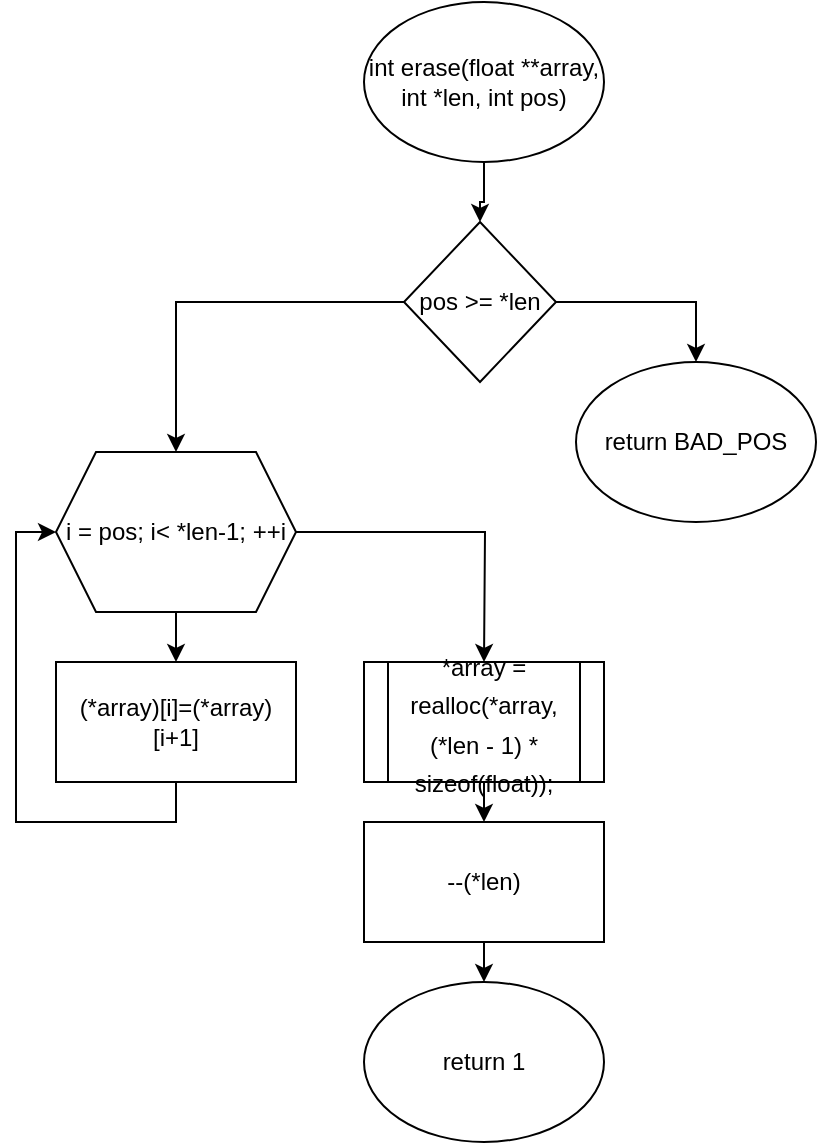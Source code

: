 <mxfile version="22.1.0" type="github" pages="8">
  <diagram id="C5RBs43oDa-KdzZeNtuy" name="erase">
    <mxGraphModel dx="415" dy="536" grid="1" gridSize="10" guides="1" tooltips="1" connect="1" arrows="1" fold="1" page="1" pageScale="1" pageWidth="827" pageHeight="1169" math="0" shadow="0">
      <root>
        <mxCell id="WIyWlLk6GJQsqaUBKTNV-0" />
        <mxCell id="WIyWlLk6GJQsqaUBKTNV-1" parent="WIyWlLk6GJQsqaUBKTNV-0" />
        <mxCell id="sM0wQi_IrtM0gP7HsVci-3" value="" style="edgeStyle=orthogonalEdgeStyle;rounded=0;orthogonalLoop=1;jettySize=auto;html=1;" parent="WIyWlLk6GJQsqaUBKTNV-1" source="sM0wQi_IrtM0gP7HsVci-1" target="sM0wQi_IrtM0gP7HsVci-2" edge="1">
          <mxGeometry relative="1" as="geometry" />
        </mxCell>
        <mxCell id="sM0wQi_IrtM0gP7HsVci-1" value="int erase(float **array, int *len, int pos)" style="ellipse;whiteSpace=wrap;html=1;" parent="WIyWlLk6GJQsqaUBKTNV-1" vertex="1">
          <mxGeometry x="354" y="280" width="120" height="80" as="geometry" />
        </mxCell>
        <mxCell id="sM0wQi_IrtM0gP7HsVci-6" value="" style="edgeStyle=orthogonalEdgeStyle;rounded=0;orthogonalLoop=1;jettySize=auto;html=1;entryX=0.5;entryY=0;entryDx=0;entryDy=0;" parent="WIyWlLk6GJQsqaUBKTNV-1" source="sM0wQi_IrtM0gP7HsVci-2" target="sM0wQi_IrtM0gP7HsVci-4" edge="1">
          <mxGeometry relative="1" as="geometry" />
        </mxCell>
        <mxCell id="sM0wQi_IrtM0gP7HsVci-8" style="edgeStyle=orthogonalEdgeStyle;rounded=0;orthogonalLoop=1;jettySize=auto;html=1;exitX=0;exitY=0.5;exitDx=0;exitDy=0;entryX=0.5;entryY=0;entryDx=0;entryDy=0;" parent="WIyWlLk6GJQsqaUBKTNV-1" source="sM0wQi_IrtM0gP7HsVci-2" target="sM0wQi_IrtM0gP7HsVci-7" edge="1">
          <mxGeometry relative="1" as="geometry">
            <mxPoint x="290" y="500" as="targetPoint" />
          </mxGeometry>
        </mxCell>
        <mxCell id="sM0wQi_IrtM0gP7HsVci-2" value="pos &amp;gt;= *len" style="rhombus;whiteSpace=wrap;html=1;" parent="WIyWlLk6GJQsqaUBKTNV-1" vertex="1">
          <mxGeometry x="374" y="390" width="76" height="80" as="geometry" />
        </mxCell>
        <mxCell id="sM0wQi_IrtM0gP7HsVci-4" value="return BAD_POS" style="ellipse;whiteSpace=wrap;html=1;" parent="WIyWlLk6GJQsqaUBKTNV-1" vertex="1">
          <mxGeometry x="460" y="460" width="120" height="80" as="geometry" />
        </mxCell>
        <mxCell id="sM0wQi_IrtM0gP7HsVci-18" style="edgeStyle=orthogonalEdgeStyle;rounded=0;orthogonalLoop=1;jettySize=auto;html=1;exitX=1;exitY=0.5;exitDx=0;exitDy=0;entryX=0.5;entryY=0;entryDx=0;entryDy=0;" parent="WIyWlLk6GJQsqaUBKTNV-1" source="sM0wQi_IrtM0gP7HsVci-7" edge="1">
          <mxGeometry relative="1" as="geometry">
            <mxPoint x="414" y="610" as="targetPoint" />
          </mxGeometry>
        </mxCell>
        <mxCell id="sM0wQi_IrtM0gP7HsVci-7" value="i = pos; i&amp;lt; *len-1; ++i" style="shape=hexagon;perimeter=hexagonPerimeter2;whiteSpace=wrap;html=1;fixedSize=1;" parent="WIyWlLk6GJQsqaUBKTNV-1" vertex="1">
          <mxGeometry x="200" y="505" width="120" height="80" as="geometry" />
        </mxCell>
        <mxCell id="sM0wQi_IrtM0gP7HsVci-17" style="edgeStyle=orthogonalEdgeStyle;rounded=0;orthogonalLoop=1;jettySize=auto;html=1;exitX=0.5;exitY=1;exitDx=0;exitDy=0;entryX=0;entryY=0.5;entryDx=0;entryDy=0;" parent="WIyWlLk6GJQsqaUBKTNV-1" source="sM0wQi_IrtM0gP7HsVci-9" target="sM0wQi_IrtM0gP7HsVci-7" edge="1">
          <mxGeometry relative="1" as="geometry" />
        </mxCell>
        <mxCell id="sM0wQi_IrtM0gP7HsVci-9" value="(*array)[i]=(*array)[i+1]" style="rounded=0;whiteSpace=wrap;html=1;" parent="WIyWlLk6GJQsqaUBKTNV-1" vertex="1">
          <mxGeometry x="200" y="610" width="120" height="60" as="geometry" />
        </mxCell>
        <mxCell id="sM0wQi_IrtM0gP7HsVci-10" style="edgeStyle=orthogonalEdgeStyle;rounded=0;orthogonalLoop=1;jettySize=auto;html=1;exitX=0.5;exitY=1;exitDx=0;exitDy=0;entryX=0.5;entryY=0;entryDx=0;entryDy=0;" parent="WIyWlLk6GJQsqaUBKTNV-1" source="sM0wQi_IrtM0gP7HsVci-7" edge="1">
          <mxGeometry relative="1" as="geometry">
            <mxPoint x="260" y="610" as="targetPoint" />
          </mxGeometry>
        </mxCell>
        <mxCell id="sM0wQi_IrtM0gP7HsVci-14" style="edgeStyle=orthogonalEdgeStyle;rounded=0;orthogonalLoop=1;jettySize=auto;html=1;exitX=0.5;exitY=1;exitDx=0;exitDy=0;entryX=0.5;entryY=0;entryDx=0;entryDy=0;" parent="WIyWlLk6GJQsqaUBKTNV-1" target="sM0wQi_IrtM0gP7HsVci-13" edge="1">
          <mxGeometry relative="1" as="geometry">
            <mxPoint x="414" y="670" as="sourcePoint" />
          </mxGeometry>
        </mxCell>
        <mxCell id="sM0wQi_IrtM0gP7HsVci-16" style="edgeStyle=orthogonalEdgeStyle;rounded=0;orthogonalLoop=1;jettySize=auto;html=1;exitX=0.5;exitY=1;exitDx=0;exitDy=0;entryX=0.5;entryY=0;entryDx=0;entryDy=0;" parent="WIyWlLk6GJQsqaUBKTNV-1" source="sM0wQi_IrtM0gP7HsVci-13" target="sM0wQi_IrtM0gP7HsVci-15" edge="1">
          <mxGeometry relative="1" as="geometry" />
        </mxCell>
        <mxCell id="sM0wQi_IrtM0gP7HsVci-13" value="--(*len)" style="rounded=0;whiteSpace=wrap;html=1;" parent="WIyWlLk6GJQsqaUBKTNV-1" vertex="1">
          <mxGeometry x="354" y="690" width="120" height="60" as="geometry" />
        </mxCell>
        <mxCell id="sM0wQi_IrtM0gP7HsVci-15" value="return 1" style="ellipse;whiteSpace=wrap;html=1;" parent="WIyWlLk6GJQsqaUBKTNV-1" vertex="1">
          <mxGeometry x="354" y="770" width="120" height="80" as="geometry" />
        </mxCell>
        <mxCell id="g7tMcqFSf0cbPus64_zG-0" value="&lt;font style=&quot;font-size: 12px;&quot;&gt;*array = realloc(*array, (*len - 1) * sizeof(float));&lt;/font&gt;" style="shape=process;whiteSpace=wrap;html=1;backgroundOutline=1;fontSize=16;" vertex="1" parent="WIyWlLk6GJQsqaUBKTNV-1">
          <mxGeometry x="354" y="610" width="120" height="60" as="geometry" />
        </mxCell>
      </root>
    </mxGraphModel>
  </diagram>
  <diagram id="azw_Qv2uRijNaIMGIsH7" name="get_int_part_of_float_after_dot">
    <mxGraphModel dx="498" dy="643" grid="1" gridSize="10" guides="1" tooltips="1" connect="1" arrows="1" fold="1" page="1" pageScale="1" pageWidth="850" pageHeight="1100" math="0" shadow="0">
      <root>
        <mxCell id="0" />
        <mxCell id="1" parent="0" />
        <mxCell id="ThukVESoDSkCc5Y6Qpso-3" style="edgeStyle=orthogonalEdgeStyle;rounded=0;orthogonalLoop=1;jettySize=auto;html=1;exitX=0.5;exitY=1;exitDx=0;exitDy=0;entryX=0.5;entryY=0;entryDx=0;entryDy=0;" parent="1" source="ThukVESoDSkCc5Y6Qpso-1" target="ThukVESoDSkCc5Y6Qpso-2" edge="1">
          <mxGeometry relative="1" as="geometry" />
        </mxCell>
        <mxCell id="ThukVESoDSkCc5Y6Qpso-1" value="int get_int_part_of_float_after_dot(float number)" style="ellipse;whiteSpace=wrap;html=1;" parent="1" vertex="1">
          <mxGeometry x="170" y="100" width="120" height="80" as="geometry" />
        </mxCell>
        <mxCell id="ThukVESoDSkCc5Y6Qpso-5" style="edgeStyle=orthogonalEdgeStyle;rounded=0;orthogonalLoop=1;jettySize=auto;html=1;exitX=0.5;exitY=1;exitDx=0;exitDy=0;entryX=0.5;entryY=0;entryDx=0;entryDy=0;" parent="1" source="ThukVESoDSkCc5Y6Qpso-2" target="ThukVESoDSkCc5Y6Qpso-4" edge="1">
          <mxGeometry relative="1" as="geometry" />
        </mxCell>
        <mxCell id="ThukVESoDSkCc5Y6Qpso-2" value="accuracy=1" style="rounded=0;whiteSpace=wrap;html=1;" parent="1" vertex="1">
          <mxGeometry x="170" y="200" width="120" height="60" as="geometry" />
        </mxCell>
        <mxCell id="ThukVESoDSkCc5Y6Qpso-7" style="edgeStyle=orthogonalEdgeStyle;rounded=0;orthogonalLoop=1;jettySize=auto;html=1;exitX=0.5;exitY=1;exitDx=0;exitDy=0;entryX=0.5;entryY=0;entryDx=0;entryDy=0;" parent="1" source="ThukVESoDSkCc5Y6Qpso-4" target="ThukVESoDSkCc5Y6Qpso-6" edge="1">
          <mxGeometry relative="1" as="geometry" />
        </mxCell>
        <mxCell id="ThukVESoDSkCc5Y6Qpso-10" style="edgeStyle=orthogonalEdgeStyle;rounded=0;orthogonalLoop=1;jettySize=auto;html=1;exitX=1;exitY=0.5;exitDx=0;exitDy=0;entryX=0.5;entryY=0;entryDx=0;entryDy=0;" parent="1" source="ThukVESoDSkCc5Y6Qpso-4" target="ThukVESoDSkCc5Y6Qpso-9" edge="1">
          <mxGeometry relative="1" as="geometry">
            <Array as="points">
              <mxPoint x="310" y="320" />
              <mxPoint x="310" y="470" />
              <mxPoint x="230" y="470" />
            </Array>
          </mxGeometry>
        </mxCell>
        <mxCell id="ThukVESoDSkCc5Y6Qpso-4" value="i=0; i&amp;lt;ACCURACY; ++i" style="shape=hexagon;perimeter=hexagonPerimeter2;whiteSpace=wrap;html=1;fixedSize=1;" parent="1" vertex="1">
          <mxGeometry x="170" y="280" width="120" height="80" as="geometry" />
        </mxCell>
        <mxCell id="ThukVESoDSkCc5Y6Qpso-8" style="edgeStyle=orthogonalEdgeStyle;rounded=0;orthogonalLoop=1;jettySize=auto;html=1;exitX=0.5;exitY=1;exitDx=0;exitDy=0;entryX=0;entryY=0.5;entryDx=0;entryDy=0;" parent="1" source="ThukVESoDSkCc5Y6Qpso-6" target="ThukVESoDSkCc5Y6Qpso-4" edge="1">
          <mxGeometry relative="1" as="geometry" />
        </mxCell>
        <mxCell id="ThukVESoDSkCc5Y6Qpso-6" value="accuracu *= 10" style="rounded=0;whiteSpace=wrap;html=1;" parent="1" vertex="1">
          <mxGeometry x="170" y="380" width="120" height="60" as="geometry" />
        </mxCell>
        <mxCell id="ThukVESoDSkCc5Y6Qpso-9" value="return (number - (int)number)*accuracy" style="ellipse;whiteSpace=wrap;html=1;" parent="1" vertex="1">
          <mxGeometry x="170" y="490" width="120" height="80" as="geometry" />
        </mxCell>
      </root>
    </mxGraphModel>
  </diagram>
  <diagram id="xgvF-o_NNytcLlJQPF5O" name="insert">
    <mxGraphModel dx="960" dy="623" grid="1" gridSize="10" guides="1" tooltips="1" connect="1" arrows="1" fold="1" page="1" pageScale="1" pageWidth="850" pageHeight="1100" math="0" shadow="0">
      <root>
        <mxCell id="0" />
        <mxCell id="1" parent="0" />
        <mxCell id="tJFqTP55KBjSap0ZsneA-22" style="edgeStyle=none;curved=1;rounded=0;orthogonalLoop=1;jettySize=auto;html=1;exitX=0.5;exitY=1;exitDx=0;exitDy=0;entryX=0.5;entryY=0;entryDx=0;entryDy=0;fontSize=12;startSize=8;endSize=8;strokeColor=none;" edge="1" parent="1" source="tJFqTP55KBjSap0ZsneA-20" target="tJFqTP55KBjSap0ZsneA-21">
          <mxGeometry relative="1" as="geometry" />
        </mxCell>
        <mxCell id="tJFqTP55KBjSap0ZsneA-23" style="edgeStyle=orthogonalEdgeStyle;rounded=0;orthogonalLoop=1;jettySize=auto;html=1;exitX=0.5;exitY=1;exitDx=0;exitDy=0;entryX=0.5;entryY=0;entryDx=0;entryDy=0;fontSize=12;startSize=8;endSize=8;" edge="1" parent="1" source="tJFqTP55KBjSap0ZsneA-20" target="tJFqTP55KBjSap0ZsneA-21">
          <mxGeometry relative="1" as="geometry" />
        </mxCell>
        <mxCell id="tJFqTP55KBjSap0ZsneA-20" value="int insert(float **array, int *len, int pos, float value)" style="ellipse;whiteSpace=wrap;html=1;fontSize=16;" vertex="1" parent="1">
          <mxGeometry x="580" y="20" width="120" height="80" as="geometry" />
        </mxCell>
        <mxCell id="rdnZRyPnuIGnEoF49Dls-3" value="" style="edgeStyle=orthogonalEdgeStyle;shape=connector;rounded=0;orthogonalLoop=1;jettySize=auto;html=1;labelBackgroundColor=default;strokeColor=default;align=center;verticalAlign=middle;fontFamily=Helvetica;fontSize=12;fontColor=default;endArrow=classic;startSize=8;endSize=8;" edge="1" parent="1" source="tJFqTP55KBjSap0ZsneA-21" target="rdnZRyPnuIGnEoF49Dls-1">
          <mxGeometry relative="1" as="geometry" />
        </mxCell>
        <mxCell id="tJFqTP55KBjSap0ZsneA-21" value="float*tmp=realloc(*array, (*len+1)*sizeof(float))" style="shape=process;whiteSpace=wrap;html=1;backgroundOutline=1;fontSize=16;" vertex="1" parent="1">
          <mxGeometry x="520" y="130" width="240" height="70" as="geometry" />
        </mxCell>
        <mxCell id="rdnZRyPnuIGnEoF49Dls-7" style="edgeStyle=orthogonalEdgeStyle;shape=connector;rounded=0;orthogonalLoop=1;jettySize=auto;html=1;exitX=1;exitY=0.5;exitDx=0;exitDy=0;entryX=0.5;entryY=0;entryDx=0;entryDy=0;labelBackgroundColor=default;strokeColor=default;align=center;verticalAlign=middle;fontFamily=Helvetica;fontSize=12;fontColor=default;endArrow=classic;startSize=8;endSize=8;" edge="1" parent="1" source="rdnZRyPnuIGnEoF49Dls-1" target="rdnZRyPnuIGnEoF49Dls-4">
          <mxGeometry relative="1" as="geometry" />
        </mxCell>
        <mxCell id="rdnZRyPnuIGnEoF49Dls-9" style="edgeStyle=orthogonalEdgeStyle;shape=connector;rounded=0;orthogonalLoop=1;jettySize=auto;html=1;exitX=0;exitY=0.5;exitDx=0;exitDy=0;entryX=0.5;entryY=0;entryDx=0;entryDy=0;labelBackgroundColor=default;strokeColor=default;align=center;verticalAlign=middle;fontFamily=Helvetica;fontSize=12;fontColor=default;endArrow=classic;startSize=8;endSize=8;" edge="1" parent="1" source="rdnZRyPnuIGnEoF49Dls-1" target="rdnZRyPnuIGnEoF49Dls-8">
          <mxGeometry relative="1" as="geometry" />
        </mxCell>
        <mxCell id="rdnZRyPnuIGnEoF49Dls-1" value="tmp==NULL" style="rhombus;whiteSpace=wrap;html=1;fontFamily=Helvetica;fontSize=12;fontColor=default;" vertex="1" parent="1">
          <mxGeometry x="600" y="220" width="80" height="80" as="geometry" />
        </mxCell>
        <mxCell id="rdnZRyPnuIGnEoF49Dls-4" value="return BAD_ALLOC" style="ellipse;whiteSpace=wrap;html=1;fontFamily=Helvetica;fontSize=12;fontColor=default;" vertex="1" parent="1">
          <mxGeometry x="665" y="300" width="120" height="80" as="geometry" />
        </mxCell>
        <mxCell id="rdnZRyPnuIGnEoF49Dls-11" value="" style="edgeStyle=orthogonalEdgeStyle;shape=connector;rounded=0;orthogonalLoop=1;jettySize=auto;html=1;labelBackgroundColor=default;strokeColor=default;align=center;verticalAlign=middle;fontFamily=Helvetica;fontSize=12;fontColor=default;endArrow=classic;startSize=8;endSize=8;" edge="1" parent="1" source="rdnZRyPnuIGnEoF49Dls-8" target="rdnZRyPnuIGnEoF49Dls-10">
          <mxGeometry relative="1" as="geometry" />
        </mxCell>
        <mxCell id="rdnZRyPnuIGnEoF49Dls-8" value="*array=tmp" style="rounded=0;whiteSpace=wrap;html=1;fontFamily=Helvetica;fontSize=12;fontColor=default;" vertex="1" parent="1">
          <mxGeometry x="490" y="310" width="120" height="60" as="geometry" />
        </mxCell>
        <mxCell id="rdnZRyPnuIGnEoF49Dls-13" style="edgeStyle=orthogonalEdgeStyle;shape=connector;rounded=0;orthogonalLoop=1;jettySize=auto;html=1;exitX=1;exitY=0.5;exitDx=0;exitDy=0;entryX=0.5;entryY=0;entryDx=0;entryDy=0;labelBackgroundColor=default;strokeColor=default;align=center;verticalAlign=middle;fontFamily=Helvetica;fontSize=12;fontColor=default;endArrow=classic;startSize=8;endSize=8;" edge="1" parent="1" source="rdnZRyPnuIGnEoF49Dls-10" target="rdnZRyPnuIGnEoF49Dls-12">
          <mxGeometry relative="1" as="geometry" />
        </mxCell>
        <mxCell id="rdnZRyPnuIGnEoF49Dls-16" style="edgeStyle=orthogonalEdgeStyle;shape=connector;rounded=0;orthogonalLoop=1;jettySize=auto;html=1;exitX=0;exitY=0.5;exitDx=0;exitDy=0;entryX=0.5;entryY=0;entryDx=0;entryDy=0;labelBackgroundColor=default;strokeColor=default;align=center;verticalAlign=middle;fontFamily=Helvetica;fontSize=12;fontColor=default;endArrow=classic;startSize=8;endSize=8;" edge="1" parent="1" source="rdnZRyPnuIGnEoF49Dls-10" target="rdnZRyPnuIGnEoF49Dls-15">
          <mxGeometry relative="1" as="geometry" />
        </mxCell>
        <mxCell id="rdnZRyPnuIGnEoF49Dls-10" value="pos&amp;gt;= *len" style="rhombus;whiteSpace=wrap;html=1;fontFamily=Helvetica;fontSize=12;fontColor=default;" vertex="1" parent="1">
          <mxGeometry x="510" y="400" width="80" height="80" as="geometry" />
        </mxCell>
        <mxCell id="rdnZRyPnuIGnEoF49Dls-28" style="edgeStyle=orthogonalEdgeStyle;shape=connector;rounded=0;orthogonalLoop=1;jettySize=auto;html=1;exitX=0.5;exitY=1;exitDx=0;exitDy=0;labelBackgroundColor=default;strokeColor=default;align=center;verticalAlign=middle;fontFamily=Helvetica;fontSize=12;fontColor=default;endArrow=classic;startSize=8;endSize=8;" edge="1" parent="1" source="rdnZRyPnuIGnEoF49Dls-12">
          <mxGeometry relative="1" as="geometry">
            <mxPoint x="550" y="810" as="targetPoint" />
          </mxGeometry>
        </mxCell>
        <mxCell id="rdnZRyPnuIGnEoF49Dls-12" value="tmp[*len]=value" style="rounded=0;whiteSpace=wrap;html=1;fontFamily=Helvetica;fontSize=12;fontColor=default;" vertex="1" parent="1">
          <mxGeometry x="580" y="490" width="120" height="60" as="geometry" />
        </mxCell>
        <mxCell id="rdnZRyPnuIGnEoF49Dls-18" value="" style="edgeStyle=orthogonalEdgeStyle;shape=connector;rounded=0;orthogonalLoop=1;jettySize=auto;html=1;labelBackgroundColor=default;strokeColor=default;align=center;verticalAlign=middle;fontFamily=Helvetica;fontSize=12;fontColor=default;endArrow=classic;startSize=8;endSize=8;" edge="1" parent="1" source="rdnZRyPnuIGnEoF49Dls-15" target="rdnZRyPnuIGnEoF49Dls-17">
          <mxGeometry relative="1" as="geometry" />
        </mxCell>
        <mxCell id="rdnZRyPnuIGnEoF49Dls-25" style="edgeStyle=orthogonalEdgeStyle;shape=connector;rounded=0;orthogonalLoop=1;jettySize=auto;html=1;exitX=1;exitY=0.5;exitDx=0;exitDy=0;entryX=0.5;entryY=0;entryDx=0;entryDy=0;labelBackgroundColor=default;strokeColor=default;align=center;verticalAlign=middle;fontFamily=Helvetica;fontSize=12;fontColor=default;endArrow=classic;startSize=8;endSize=8;" edge="1" parent="1" source="rdnZRyPnuIGnEoF49Dls-15" target="rdnZRyPnuIGnEoF49Dls-20">
          <mxGeometry relative="1" as="geometry">
            <Array as="points">
              <mxPoint x="520" y="510" />
              <mxPoint x="520" y="670" />
              <mxPoint x="440" y="670" />
            </Array>
          </mxGeometry>
        </mxCell>
        <mxCell id="rdnZRyPnuIGnEoF49Dls-15" value="i=*len; i&amp;gt;pos; --i" style="shape=hexagon;perimeter=hexagonPerimeter2;whiteSpace=wrap;html=1;fixedSize=1;fontFamily=Helvetica;fontSize=12;fontColor=default;" vertex="1" parent="1">
          <mxGeometry x="380" y="470" width="120" height="80" as="geometry" />
        </mxCell>
        <mxCell id="rdnZRyPnuIGnEoF49Dls-19" style="edgeStyle=orthogonalEdgeStyle;shape=connector;rounded=0;orthogonalLoop=1;jettySize=auto;html=1;exitX=0.5;exitY=1;exitDx=0;exitDy=0;entryX=0;entryY=0.5;entryDx=0;entryDy=0;labelBackgroundColor=default;strokeColor=default;align=center;verticalAlign=middle;fontFamily=Helvetica;fontSize=12;fontColor=default;endArrow=classic;startSize=8;endSize=8;" edge="1" parent="1" source="rdnZRyPnuIGnEoF49Dls-17" target="rdnZRyPnuIGnEoF49Dls-15">
          <mxGeometry relative="1" as="geometry" />
        </mxCell>
        <mxCell id="rdnZRyPnuIGnEoF49Dls-17" value="tmp[i]=tmp[i-1]" style="rounded=0;whiteSpace=wrap;html=1;fontFamily=Helvetica;fontSize=12;fontColor=default;" vertex="1" parent="1">
          <mxGeometry x="380" y="570" width="120" height="60" as="geometry" />
        </mxCell>
        <mxCell id="rdnZRyPnuIGnEoF49Dls-27" style="edgeStyle=orthogonalEdgeStyle;shape=connector;rounded=0;orthogonalLoop=1;jettySize=auto;html=1;exitX=0.5;exitY=1;exitDx=0;exitDy=0;entryX=0.5;entryY=0;entryDx=0;entryDy=0;labelBackgroundColor=default;strokeColor=default;align=center;verticalAlign=middle;fontFamily=Helvetica;fontSize=12;fontColor=default;endArrow=classic;startSize=8;endSize=8;" edge="1" parent="1" source="rdnZRyPnuIGnEoF49Dls-20" target="rdnZRyPnuIGnEoF49Dls-26">
          <mxGeometry relative="1" as="geometry" />
        </mxCell>
        <mxCell id="rdnZRyPnuIGnEoF49Dls-20" value="tmp[pos]=value" style="rounded=0;whiteSpace=wrap;html=1;fontFamily=Helvetica;fontSize=12;fontColor=default;" vertex="1" parent="1">
          <mxGeometry x="380" y="710" width="120" height="60" as="geometry" />
        </mxCell>
        <mxCell id="rdnZRyPnuIGnEoF49Dls-31" style="edgeStyle=orthogonalEdgeStyle;shape=connector;rounded=0;orthogonalLoop=1;jettySize=auto;html=1;exitX=0.5;exitY=1;exitDx=0;exitDy=0;entryX=0.5;entryY=0;entryDx=0;entryDy=0;labelBackgroundColor=default;strokeColor=default;align=center;verticalAlign=middle;fontFamily=Helvetica;fontSize=12;fontColor=default;endArrow=classic;startSize=8;endSize=8;" edge="1" parent="1" source="rdnZRyPnuIGnEoF49Dls-26" target="rdnZRyPnuIGnEoF49Dls-29">
          <mxGeometry relative="1" as="geometry" />
        </mxCell>
        <mxCell id="rdnZRyPnuIGnEoF49Dls-26" value="++(*len)" style="rounded=0;whiteSpace=wrap;html=1;fontFamily=Helvetica;fontSize=12;fontColor=default;" vertex="1" parent="1">
          <mxGeometry x="490" y="810" width="120" height="60" as="geometry" />
        </mxCell>
        <mxCell id="rdnZRyPnuIGnEoF49Dls-29" value="return 1" style="ellipse;whiteSpace=wrap;html=1;fontFamily=Helvetica;fontSize=12;fontColor=default;" vertex="1" parent="1">
          <mxGeometry x="490" y="900" width="120" height="80" as="geometry" />
        </mxCell>
      </root>
    </mxGraphModel>
  </diagram>
  <diagram name="print_array" id="VodGZ1RK7SIjnIqFnMz6">
    <mxGraphModel dx="623" dy="804" grid="1" gridSize="10" guides="1" tooltips="1" connect="1" arrows="1" fold="1" page="1" pageScale="1" pageWidth="850" pageHeight="1100" math="0" shadow="0">
      <root>
        <mxCell id="95DHjzYJK9N37Yg_2TAV-0" />
        <mxCell id="95DHjzYJK9N37Yg_2TAV-1" parent="95DHjzYJK9N37Yg_2TAV-0" />
        <mxCell id="95DHjzYJK9N37Yg_2TAV-21" style="edgeStyle=orthogonalEdgeStyle;shape=connector;rounded=0;orthogonalLoop=1;jettySize=auto;html=1;exitX=0.5;exitY=1;exitDx=0;exitDy=0;entryX=0;entryY=0.5;entryDx=0;entryDy=0;labelBackgroundColor=default;strokeColor=default;align=center;verticalAlign=middle;fontFamily=Helvetica;fontSize=12;fontColor=default;endArrow=classic;startSize=8;endSize=8;" edge="1" parent="95DHjzYJK9N37Yg_2TAV-1" source="95DHjzYJK9N37Yg_2TAV-22">
          <mxGeometry relative="1" as="geometry">
            <mxPoint x="380" y="510" as="targetPoint" />
          </mxGeometry>
        </mxCell>
        <mxCell id="_0jZ5rQTOyVpQ6KfHme7-3" value="" style="edgeStyle=none;curved=1;rounded=0;orthogonalLoop=1;jettySize=auto;html=1;fontSize=12;startSize=8;endSize=8;" edge="1" parent="95DHjzYJK9N37Yg_2TAV-1" source="_0jZ5rQTOyVpQ6KfHme7-0" target="_0jZ5rQTOyVpQ6KfHme7-2">
          <mxGeometry relative="1" as="geometry" />
        </mxCell>
        <mxCell id="_0jZ5rQTOyVpQ6KfHme7-0" value="void print_array(float* array, int len)" style="ellipse;whiteSpace=wrap;html=1;fontSize=16;" vertex="1" parent="95DHjzYJK9N37Yg_2TAV-1">
          <mxGeometry x="390" y="230" width="120" height="80" as="geometry" />
        </mxCell>
        <mxCell id="_0jZ5rQTOyVpQ6KfHme7-6" style="edgeStyle=orthogonalEdgeStyle;shape=connector;rounded=0;orthogonalLoop=1;jettySize=auto;html=1;exitX=1;exitY=0.5;exitDx=0;exitDy=0;entryX=0.5;entryY=0;entryDx=0;entryDy=0;labelBackgroundColor=default;strokeColor=default;align=center;verticalAlign=middle;fontFamily=Helvetica;fontSize=12;fontColor=default;endArrow=classic;startSize=8;endSize=8;" edge="1" parent="95DHjzYJK9N37Yg_2TAV-1" source="_0jZ5rQTOyVpQ6KfHme7-2" target="_0jZ5rQTOyVpQ6KfHme7-7">
          <mxGeometry relative="1" as="geometry">
            <mxPoint x="560" y="440" as="targetPoint" />
          </mxGeometry>
        </mxCell>
        <mxCell id="_0jZ5rQTOyVpQ6KfHme7-2" value="len--" style="rhombus;whiteSpace=wrap;html=1;fontSize=16;" vertex="1" parent="95DHjzYJK9N37Yg_2TAV-1">
          <mxGeometry x="410" y="340" width="80" height="80" as="geometry" />
        </mxCell>
        <mxCell id="_0jZ5rQTOyVpQ6KfHme7-10" style="edgeStyle=orthogonalEdgeStyle;shape=connector;rounded=0;orthogonalLoop=1;jettySize=auto;html=1;exitX=0.5;exitY=1;exitDx=0;exitDy=0;entryX=0.5;entryY=0;entryDx=0;entryDy=0;labelBackgroundColor=default;strokeColor=default;align=center;verticalAlign=middle;fontFamily=Helvetica;fontSize=12;fontColor=default;endArrow=classic;startSize=8;endSize=8;" edge="1" parent="95DHjzYJK9N37Yg_2TAV-1" source="_0jZ5rQTOyVpQ6KfHme7-7" target="_0jZ5rQTOyVpQ6KfHme7-2">
          <mxGeometry relative="1" as="geometry">
            <Array as="points">
              <mxPoint x="450" y="550" />
              <mxPoint x="530" y="550" />
              <mxPoint x="530" y="320" />
              <mxPoint x="450" y="320" />
            </Array>
          </mxGeometry>
        </mxCell>
        <mxCell id="_0jZ5rQTOyVpQ6KfHme7-7" value="вывод *array++" style="shape=parallelogram;perimeter=parallelogramPerimeter;whiteSpace=wrap;html=1;fixedSize=1;fontFamily=Helvetica;fontSize=12;fontColor=default;" vertex="1" parent="95DHjzYJK9N37Yg_2TAV-1">
          <mxGeometry x="390" y="460" width="120" height="60" as="geometry" />
        </mxCell>
      </root>
    </mxGraphModel>
  </diagram>
  <diagram name="input_array" id="H5xJytJ_7seNNGZKTgPZ">
    <mxGraphModel dx="498" dy="643" grid="1" gridSize="10" guides="1" tooltips="1" connect="1" arrows="1" fold="1" page="1" pageScale="1" pageWidth="850" pageHeight="1100" math="0" shadow="0">
      <root>
        <mxCell id="lq05QAg5u5S1LFfan9EI-0" />
        <mxCell id="lq05QAg5u5S1LFfan9EI-1" parent="lq05QAg5u5S1LFfan9EI-0" />
        <mxCell id="lq05QAg5u5S1LFfan9EI-2" style="edgeStyle=orthogonalEdgeStyle;shape=connector;rounded=0;orthogonalLoop=1;jettySize=auto;html=1;exitX=0.5;exitY=1;exitDx=0;exitDy=0;entryX=0;entryY=0.5;entryDx=0;entryDy=0;labelBackgroundColor=default;strokeColor=default;align=center;verticalAlign=middle;fontFamily=Helvetica;fontSize=12;fontColor=default;endArrow=classic;startSize=8;endSize=8;" edge="1" parent="lq05QAg5u5S1LFfan9EI-1">
          <mxGeometry relative="1" as="geometry">
            <mxPoint x="380" y="510" as="targetPoint" />
          </mxGeometry>
        </mxCell>
        <mxCell id="YEYtIxxk2hG-w9dP9J0p-8" value="" style="edgeStyle=orthogonalEdgeStyle;shape=connector;rounded=0;orthogonalLoop=1;jettySize=auto;html=1;labelBackgroundColor=default;strokeColor=default;align=center;verticalAlign=middle;fontFamily=Helvetica;fontSize=12;fontColor=default;endArrow=classic;startSize=8;endSize=8;" edge="1" parent="lq05QAg5u5S1LFfan9EI-1" source="YEYtIxxk2hG-w9dP9J0p-0" target="YEYtIxxk2hG-w9dP9J0p-3">
          <mxGeometry relative="1" as="geometry" />
        </mxCell>
        <mxCell id="YEYtIxxk2hG-w9dP9J0p-0" value="int input_array(ifloat**array,nt len)" style="ellipse;whiteSpace=wrap;html=1;fontFamily=Helvetica;fontSize=12;fontColor=default;" vertex="1" parent="lq05QAg5u5S1LFfan9EI-1">
          <mxGeometry x="410" y="200" width="120" height="80" as="geometry" />
        </mxCell>
        <mxCell id="YEYtIxxk2hG-w9dP9J0p-10" value="" style="edgeStyle=orthogonalEdgeStyle;shape=connector;rounded=0;orthogonalLoop=1;jettySize=auto;html=1;labelBackgroundColor=default;strokeColor=default;align=center;verticalAlign=middle;fontFamily=Helvetica;fontSize=12;fontColor=default;endArrow=classic;startSize=8;endSize=8;" edge="1" parent="lq05QAg5u5S1LFfan9EI-1" source="YEYtIxxk2hG-w9dP9J0p-3" target="YEYtIxxk2hG-w9dP9J0p-9">
          <mxGeometry relative="1" as="geometry" />
        </mxCell>
        <mxCell id="YEYtIxxk2hG-w9dP9J0p-3" value="float *ptr = realloc(*array, len * sizeof(float))" style="shape=process;whiteSpace=wrap;html=1;backgroundOutline=1;fontFamily=Helvetica;fontSize=12;fontColor=default;" vertex="1" parent="lq05QAg5u5S1LFfan9EI-1">
          <mxGeometry x="410" y="320" width="120" height="60" as="geometry" />
        </mxCell>
        <mxCell id="YEYtIxxk2hG-w9dP9J0p-12" style="edgeStyle=orthogonalEdgeStyle;shape=connector;rounded=0;orthogonalLoop=1;jettySize=auto;html=1;exitX=1;exitY=0.5;exitDx=0;exitDy=0;entryX=0.5;entryY=0;entryDx=0;entryDy=0;labelBackgroundColor=default;strokeColor=default;align=center;verticalAlign=middle;fontFamily=Helvetica;fontSize=12;fontColor=default;endArrow=classic;startSize=8;endSize=8;" edge="1" parent="lq05QAg5u5S1LFfan9EI-1" source="YEYtIxxk2hG-w9dP9J0p-9" target="YEYtIxxk2hG-w9dP9J0p-11">
          <mxGeometry relative="1" as="geometry" />
        </mxCell>
        <mxCell id="YEYtIxxk2hG-w9dP9J0p-9" value="ptr==NULL" style="rhombus;whiteSpace=wrap;html=1;fontFamily=Helvetica;fontSize=12;fontColor=default;" vertex="1" parent="lq05QAg5u5S1LFfan9EI-1">
          <mxGeometry x="430" y="420" width="80" height="80" as="geometry" />
        </mxCell>
        <mxCell id="YEYtIxxk2hG-w9dP9J0p-11" value="return BAD_ALLOC" style="ellipse;whiteSpace=wrap;html=1;fontFamily=Helvetica;fontSize=12;fontColor=default;" vertex="1" parent="lq05QAg5u5S1LFfan9EI-1">
          <mxGeometry x="510" y="500" width="120" height="80" as="geometry" />
        </mxCell>
        <mxCell id="YEYtIxxk2hG-w9dP9J0p-20" value="" style="edgeStyle=orthogonalEdgeStyle;shape=connector;rounded=0;orthogonalLoop=1;jettySize=auto;html=1;labelBackgroundColor=default;strokeColor=default;align=center;verticalAlign=middle;fontFamily=Helvetica;fontSize=12;fontColor=default;endArrow=classic;startSize=8;endSize=8;" edge="1" parent="lq05QAg5u5S1LFfan9EI-1" target="YEYtIxxk2hG-w9dP9J0p-19">
          <mxGeometry relative="1" as="geometry">
            <mxPoint x="385" y="670" as="sourcePoint" />
          </mxGeometry>
        </mxCell>
        <mxCell id="6Du1mU2GPa7yZo-NpSSE-4" style="edgeStyle=orthogonalEdgeStyle;shape=connector;rounded=0;orthogonalLoop=1;jettySize=auto;html=1;exitX=1;exitY=0.5;exitDx=0;exitDy=0;entryX=0.5;entryY=0;entryDx=0;entryDy=0;labelBackgroundColor=default;strokeColor=default;strokeWidth=1;align=center;verticalAlign=middle;fontFamily=Helvetica;fontSize=3;fontColor=default;endArrow=classic;startSize=8;endSize=1;" edge="1" parent="lq05QAg5u5S1LFfan9EI-1" source="YEYtIxxk2hG-w9dP9J0p-13" target="YEYtIxxk2hG-w9dP9J0p-29">
          <mxGeometry relative="1" as="geometry" />
        </mxCell>
        <mxCell id="YEYtIxxk2hG-w9dP9J0p-13" value="i=0; i&amp;lt;len; ++i" style="shape=hexagon;perimeter=hexagonPerimeter2;whiteSpace=wrap;html=1;fixedSize=1;fontFamily=Helvetica;fontSize=12;fontColor=default;" vertex="1" parent="lq05QAg5u5S1LFfan9EI-1">
          <mxGeometry x="325" y="590" width="120" height="80" as="geometry" />
        </mxCell>
        <mxCell id="YEYtIxxk2hG-w9dP9J0p-22" value="" style="edgeStyle=orthogonalEdgeStyle;shape=connector;rounded=0;orthogonalLoop=1;jettySize=auto;html=1;labelBackgroundColor=default;strokeColor=default;align=center;verticalAlign=middle;fontFamily=Helvetica;fontSize=12;fontColor=default;endArrow=classic;startSize=8;endSize=8;" edge="1" parent="lq05QAg5u5S1LFfan9EI-1" source="YEYtIxxk2hG-w9dP9J0p-19" target="YEYtIxxk2hG-w9dP9J0p-21">
          <mxGeometry relative="1" as="geometry" />
        </mxCell>
        <mxCell id="YEYtIxxk2hG-w9dP9J0p-19" value="Введите элемент массива" style="shape=parallelogram;perimeter=parallelogramPerimeter;whiteSpace=wrap;html=1;fixedSize=1;fontFamily=Helvetica;fontSize=12;fontColor=default;" vertex="1" parent="lq05QAg5u5S1LFfan9EI-1">
          <mxGeometry x="325" y="700" width="120" height="60" as="geometry" />
        </mxCell>
        <mxCell id="YEYtIxxk2hG-w9dP9J0p-24" style="edgeStyle=orthogonalEdgeStyle;shape=connector;rounded=0;orthogonalLoop=1;jettySize=auto;html=1;exitX=1;exitY=0.5;exitDx=0;exitDy=0;entryX=0.5;entryY=0;entryDx=0;entryDy=0;labelBackgroundColor=default;strokeColor=default;align=center;verticalAlign=middle;fontFamily=Helvetica;fontSize=12;fontColor=default;endArrow=classic;startSize=8;endSize=8;" edge="1" parent="lq05QAg5u5S1LFfan9EI-1" source="YEYtIxxk2hG-w9dP9J0p-21" target="YEYtIxxk2hG-w9dP9J0p-23">
          <mxGeometry relative="1" as="geometry" />
        </mxCell>
        <mxCell id="6Du1mU2GPa7yZo-NpSSE-3" style="edgeStyle=orthogonalEdgeStyle;shape=connector;rounded=0;orthogonalLoop=1;jettySize=auto;html=1;exitX=0;exitY=0.5;exitDx=0;exitDy=0;entryX=0;entryY=0.5;entryDx=0;entryDy=0;labelBackgroundColor=default;strokeColor=default;strokeWidth=1;align=center;verticalAlign=middle;fontFamily=Helvetica;fontSize=3;fontColor=default;endArrow=classic;startSize=8;endSize=1;" edge="1" parent="lq05QAg5u5S1LFfan9EI-1" source="YEYtIxxk2hG-w9dP9J0p-21" target="YEYtIxxk2hG-w9dP9J0p-13">
          <mxGeometry relative="1" as="geometry" />
        </mxCell>
        <mxCell id="YEYtIxxk2hG-w9dP9J0p-21" value="get_number(&quot;%f&quot;, (ptr+i))==EOF" style="rhombus;whiteSpace=wrap;html=1;fontFamily=Helvetica;fontSize=12;fontColor=default;" vertex="1" parent="lq05QAg5u5S1LFfan9EI-1">
          <mxGeometry x="345" y="780" width="80" height="80" as="geometry" />
        </mxCell>
        <mxCell id="YEYtIxxk2hG-w9dP9J0p-26" value="" style="edgeStyle=orthogonalEdgeStyle;shape=connector;rounded=0;orthogonalLoop=1;jettySize=auto;html=1;labelBackgroundColor=default;strokeColor=default;align=center;verticalAlign=middle;fontFamily=Helvetica;fontSize=12;fontColor=default;endArrow=classic;startSize=8;endSize=8;" edge="1" parent="lq05QAg5u5S1LFfan9EI-1" source="YEYtIxxk2hG-w9dP9J0p-23" target="YEYtIxxk2hG-w9dP9J0p-25">
          <mxGeometry relative="1" as="geometry" />
        </mxCell>
        <mxCell id="YEYtIxxk2hG-w9dP9J0p-23" value="free(ptr)" style="rounded=0;whiteSpace=wrap;html=1;fontFamily=Helvetica;fontSize=12;fontColor=default;" vertex="1" parent="lq05QAg5u5S1LFfan9EI-1">
          <mxGeometry x="415" y="870" width="120" height="60" as="geometry" />
        </mxCell>
        <mxCell id="YEYtIxxk2hG-w9dP9J0p-25" value="return EOF" style="ellipse;whiteSpace=wrap;html=1;fontFamily=Helvetica;fontSize=12;fontColor=default;" vertex="1" parent="lq05QAg5u5S1LFfan9EI-1">
          <mxGeometry x="415" y="960" width="120" height="80" as="geometry" />
        </mxCell>
        <mxCell id="YEYtIxxk2hG-w9dP9J0p-29" value="return OK" style="ellipse;whiteSpace=wrap;html=1;fontFamily=Helvetica;fontSize=12;fontColor=default;" vertex="1" parent="lq05QAg5u5S1LFfan9EI-1">
          <mxGeometry x="515" y="700" width="120" height="80" as="geometry" />
        </mxCell>
        <mxCell id="6Du1mU2GPa7yZo-NpSSE-1" value="" style="edgeStyle=orthogonalEdgeStyle;shape=connector;rounded=0;orthogonalLoop=1;jettySize=auto;html=1;exitX=0;exitY=0.5;exitDx=0;exitDy=0;entryX=0.5;entryY=0;entryDx=0;entryDy=0;labelBackgroundColor=default;strokeColor=default;align=center;verticalAlign=middle;fontFamily=Helvetica;fontSize=12;fontColor=default;endArrow=classic;startSize=8;endSize=8;" edge="1" parent="lq05QAg5u5S1LFfan9EI-1" source="YEYtIxxk2hG-w9dP9J0p-9" target="6Du1mU2GPa7yZo-NpSSE-0">
          <mxGeometry relative="1" as="geometry">
            <mxPoint x="430" y="460" as="sourcePoint" />
            <mxPoint x="385" y="590" as="targetPoint" />
          </mxGeometry>
        </mxCell>
        <mxCell id="6Du1mU2GPa7yZo-NpSSE-2" style="edgeStyle=orthogonalEdgeStyle;shape=connector;rounded=0;orthogonalLoop=1;jettySize=auto;html=1;exitX=0.5;exitY=1;exitDx=0;exitDy=0;entryX=0.5;entryY=0;entryDx=0;entryDy=0;labelBackgroundColor=default;strokeColor=default;strokeWidth=1;align=center;verticalAlign=middle;fontFamily=Helvetica;fontSize=3;fontColor=default;endArrow=classic;startSize=8;endSize=1;" edge="1" parent="lq05QAg5u5S1LFfan9EI-1" source="6Du1mU2GPa7yZo-NpSSE-0" target="YEYtIxxk2hG-w9dP9J0p-13">
          <mxGeometry relative="1" as="geometry" />
        </mxCell>
        <mxCell id="6Du1mU2GPa7yZo-NpSSE-0" value="&lt;font style=&quot;font-size: 12px;&quot;&gt;*array=ptr&lt;/font&gt;" style="rounded=0;whiteSpace=wrap;html=1;fontFamily=Helvetica;fontSize=3;fontColor=default;" vertex="1" parent="lq05QAg5u5S1LFfan9EI-1">
          <mxGeometry x="325" y="500" width="120" height="60" as="geometry" />
        </mxCell>
      </root>
    </mxGraphModel>
  </diagram>
  <diagram name="get_number" id="2My0f3TTbScGMJu2jdg0">
    <mxGraphModel dx="498" dy="643" grid="1" gridSize="10" guides="1" tooltips="1" connect="1" arrows="1" fold="1" page="1" pageScale="1" pageWidth="850" pageHeight="1100" math="0" shadow="0">
      <root>
        <mxCell id="riwW4kijPn3WDrWEi6VW-0" />
        <mxCell id="riwW4kijPn3WDrWEi6VW-1" parent="riwW4kijPn3WDrWEi6VW-0" />
        <mxCell id="riwW4kijPn3WDrWEi6VW-2" style="edgeStyle=orthogonalEdgeStyle;shape=connector;rounded=0;orthogonalLoop=1;jettySize=auto;html=1;exitX=0.5;exitY=1;exitDx=0;exitDy=0;entryX=0;entryY=0.5;entryDx=0;entryDy=0;labelBackgroundColor=default;strokeColor=default;align=center;verticalAlign=middle;fontFamily=Helvetica;fontSize=12;fontColor=default;endArrow=classic;startSize=8;endSize=8;" edge="1" parent="riwW4kijPn3WDrWEi6VW-1">
          <mxGeometry relative="1" as="geometry">
            <mxPoint x="380" y="510" as="targetPoint" />
          </mxGeometry>
        </mxCell>
        <mxCell id="i0OwrJiiFS3UTC32slwz-3" style="edgeStyle=orthogonalEdgeStyle;shape=connector;rounded=0;orthogonalLoop=1;jettySize=auto;html=1;exitX=0.5;exitY=1;exitDx=0;exitDy=0;entryX=0.5;entryY=0;entryDx=0;entryDy=0;labelBackgroundColor=default;strokeColor=default;align=center;verticalAlign=middle;fontFamily=Helvetica;fontSize=12;fontColor=default;endArrow=classic;startSize=8;endSize=8;" edge="1" parent="riwW4kijPn3WDrWEi6VW-1" source="i0OwrJiiFS3UTC32slwz-0" target="i0OwrJiiFS3UTC32slwz-1">
          <mxGeometry relative="1" as="geometry" />
        </mxCell>
        <mxCell id="i0OwrJiiFS3UTC32slwz-0" value="int get_number(const char *format, void * number)" style="ellipse;whiteSpace=wrap;html=1;fontFamily=Helvetica;fontSize=12;fontColor=default;" vertex="1" parent="riwW4kijPn3WDrWEi6VW-1">
          <mxGeometry x="360" y="470" width="120" height="80" as="geometry" />
        </mxCell>
        <mxCell id="i0OwrJiiFS3UTC32slwz-5" value="" style="edgeStyle=orthogonalEdgeStyle;shape=connector;rounded=0;orthogonalLoop=1;jettySize=auto;html=1;labelBackgroundColor=default;strokeColor=default;align=center;verticalAlign=middle;fontFamily=Helvetica;fontSize=12;fontColor=default;endArrow=classic;startSize=8;endSize=8;" edge="1" parent="riwW4kijPn3WDrWEi6VW-1" source="i0OwrJiiFS3UTC32slwz-1" target="i0OwrJiiFS3UTC32slwz-4">
          <mxGeometry relative="1" as="geometry" />
        </mxCell>
        <mxCell id="i0OwrJiiFS3UTC32slwz-1" value="call_back" style="rounded=0;whiteSpace=wrap;html=1;fontFamily=Helvetica;fontSize=12;fontColor=default;" vertex="1" parent="riwW4kijPn3WDrWEi6VW-1">
          <mxGeometry x="360" y="570" width="120" height="60" as="geometry" />
        </mxCell>
        <mxCell id="i0OwrJiiFS3UTC32slwz-7" style="edgeStyle=orthogonalEdgeStyle;shape=connector;rounded=0;orthogonalLoop=1;jettySize=auto;html=1;exitX=1;exitY=0.5;exitDx=0;exitDy=0;entryX=0.5;entryY=0;entryDx=0;entryDy=0;labelBackgroundColor=default;strokeColor=default;align=center;verticalAlign=middle;fontFamily=Helvetica;fontSize=12;fontColor=default;endArrow=classic;startSize=8;endSize=8;" edge="1" parent="riwW4kijPn3WDrWEi6VW-1" source="i0OwrJiiFS3UTC32slwz-4" target="i0OwrJiiFS3UTC32slwz-6">
          <mxGeometry relative="1" as="geometry" />
        </mxCell>
        <mxCell id="i0OwrJiiFS3UTC32slwz-12" style="edgeStyle=orthogonalEdgeStyle;shape=connector;rounded=0;orthogonalLoop=1;jettySize=auto;html=1;exitX=0;exitY=0.5;exitDx=0;exitDy=0;entryX=0.5;entryY=0;entryDx=0;entryDy=0;labelBackgroundColor=default;strokeColor=default;align=center;verticalAlign=middle;fontFamily=Helvetica;fontSize=12;fontColor=default;endArrow=classic;startSize=8;endSize=8;" edge="1" parent="riwW4kijPn3WDrWEi6VW-1" source="i0OwrJiiFS3UTC32slwz-4" target="i0OwrJiiFS3UTC32slwz-11">
          <mxGeometry relative="1" as="geometry" />
        </mxCell>
        <mxCell id="i0OwrJiiFS3UTC32slwz-4" value="!(call_back=scanf(format,number))" style="rhombus;whiteSpace=wrap;html=1;fontFamily=Helvetica;fontSize=12;fontColor=default;" vertex="1" parent="riwW4kijPn3WDrWEi6VW-1">
          <mxGeometry x="380" y="670" width="80" height="80" as="geometry" />
        </mxCell>
        <mxCell id="i0OwrJiiFS3UTC32slwz-9" value="" style="edgeStyle=orthogonalEdgeStyle;shape=connector;rounded=0;orthogonalLoop=1;jettySize=auto;html=1;labelBackgroundColor=default;strokeColor=default;align=center;verticalAlign=middle;fontFamily=Helvetica;fontSize=12;fontColor=default;endArrow=classic;startSize=8;endSize=8;" edge="1" parent="riwW4kijPn3WDrWEi6VW-1" source="i0OwrJiiFS3UTC32slwz-6" target="i0OwrJiiFS3UTC32slwz-8">
          <mxGeometry relative="1" as="geometry" />
        </mxCell>
        <mxCell id="i0OwrJiiFS3UTC32slwz-6" value="scanf(&quot;%*[^\n]&quot;)" style="shape=process;whiteSpace=wrap;html=1;backgroundOutline=1;fontFamily=Helvetica;fontSize=12;fontColor=default;" vertex="1" parent="riwW4kijPn3WDrWEi6VW-1">
          <mxGeometry x="450" y="760" width="120" height="60" as="geometry" />
        </mxCell>
        <mxCell id="i0OwrJiiFS3UTC32slwz-10" style="edgeStyle=orthogonalEdgeStyle;shape=connector;rounded=0;orthogonalLoop=1;jettySize=auto;html=1;exitX=0.5;exitY=1;exitDx=0;exitDy=0;entryX=0.5;entryY=0;entryDx=0;entryDy=0;labelBackgroundColor=default;strokeColor=default;align=center;verticalAlign=middle;fontFamily=Helvetica;fontSize=12;fontColor=default;endArrow=classic;startSize=8;endSize=8;" edge="1" parent="riwW4kijPn3WDrWEi6VW-1" source="i0OwrJiiFS3UTC32slwz-8" target="i0OwrJiiFS3UTC32slwz-4">
          <mxGeometry relative="1" as="geometry">
            <Array as="points">
              <mxPoint x="510" y="930" />
              <mxPoint x="590" y="930" />
              <mxPoint x="590" y="650" />
              <mxPoint x="420" y="650" />
            </Array>
          </mxGeometry>
        </mxCell>
        <mxCell id="i0OwrJiiFS3UTC32slwz-8" value="Некорректный ввод" style="shape=parallelogram;perimeter=parallelogramPerimeter;whiteSpace=wrap;html=1;fixedSize=1;fontFamily=Helvetica;fontSize=12;fontColor=default;" vertex="1" parent="riwW4kijPn3WDrWEi6VW-1">
          <mxGeometry x="450" y="850" width="120" height="60" as="geometry" />
        </mxCell>
        <mxCell id="i0OwrJiiFS3UTC32slwz-11" value="return call_back" style="ellipse;whiteSpace=wrap;html=1;fontFamily=Helvetica;fontSize=12;fontColor=default;" vertex="1" parent="riwW4kijPn3WDrWEi6VW-1">
          <mxGeometry x="270" y="750" width="120" height="80" as="geometry" />
        </mxCell>
      </root>
    </mxGraphModel>
  </diagram>
  <diagram name="get_number_int" id="_usgMv--J2HRe2PfZe_i">
    <mxGraphModel dx="498" dy="643" grid="1" gridSize="10" guides="1" tooltips="1" connect="1" arrows="1" fold="1" page="1" pageScale="1" pageWidth="850" pageHeight="1100" math="0" shadow="0">
      <root>
        <mxCell id="JQt6wjVIjWwp8rOKaCkG-0" />
        <mxCell id="JQt6wjVIjWwp8rOKaCkG-1" parent="JQt6wjVIjWwp8rOKaCkG-0" />
        <mxCell id="JQt6wjVIjWwp8rOKaCkG-2" style="edgeStyle=orthogonalEdgeStyle;shape=connector;rounded=0;orthogonalLoop=1;jettySize=auto;html=1;exitX=0.5;exitY=1;exitDx=0;exitDy=0;entryX=0;entryY=0.5;entryDx=0;entryDy=0;labelBackgroundColor=default;strokeColor=default;align=center;verticalAlign=middle;fontFamily=Helvetica;fontSize=12;fontColor=default;endArrow=classic;startSize=8;endSize=8;" edge="1" parent="JQt6wjVIjWwp8rOKaCkG-1">
          <mxGeometry relative="1" as="geometry">
            <mxPoint x="380" y="510" as="targetPoint" />
          </mxGeometry>
        </mxCell>
        <mxCell id="JQt6wjVIjWwp8rOKaCkG-3" style="edgeStyle=orthogonalEdgeStyle;shape=connector;rounded=0;orthogonalLoop=1;jettySize=auto;html=1;exitX=0.5;exitY=1;exitDx=0;exitDy=0;entryX=0.5;entryY=0;entryDx=0;entryDy=0;labelBackgroundColor=default;strokeColor=default;align=center;verticalAlign=middle;fontFamily=Helvetica;fontSize=12;fontColor=default;endArrow=classic;startSize=8;endSize=8;" edge="1" parent="JQt6wjVIjWwp8rOKaCkG-1" source="JQt6wjVIjWwp8rOKaCkG-4" target="JQt6wjVIjWwp8rOKaCkG-6">
          <mxGeometry relative="1" as="geometry" />
        </mxCell>
        <mxCell id="JQt6wjVIjWwp8rOKaCkG-4" value="int get_number_int(int * number)" style="ellipse;whiteSpace=wrap;html=1;fontFamily=Helvetica;fontSize=12;fontColor=default;" vertex="1" parent="JQt6wjVIjWwp8rOKaCkG-1">
          <mxGeometry x="360" y="470" width="120" height="80" as="geometry" />
        </mxCell>
        <mxCell id="JQt6wjVIjWwp8rOKaCkG-5" value="" style="edgeStyle=orthogonalEdgeStyle;shape=connector;rounded=0;orthogonalLoop=1;jettySize=auto;html=1;labelBackgroundColor=default;strokeColor=default;align=center;verticalAlign=middle;fontFamily=Helvetica;fontSize=12;fontColor=default;endArrow=classic;startSize=8;endSize=8;" edge="1" parent="JQt6wjVIjWwp8rOKaCkG-1" source="JQt6wjVIjWwp8rOKaCkG-6" target="JQt6wjVIjWwp8rOKaCkG-9">
          <mxGeometry relative="1" as="geometry" />
        </mxCell>
        <mxCell id="JQt6wjVIjWwp8rOKaCkG-6" value="call_back&lt;br&gt;*number=0" style="rounded=0;whiteSpace=wrap;html=1;fontFamily=Helvetica;fontSize=12;fontColor=default;" vertex="1" parent="JQt6wjVIjWwp8rOKaCkG-1">
          <mxGeometry x="360" y="570" width="120" height="60" as="geometry" />
        </mxCell>
        <mxCell id="JQt6wjVIjWwp8rOKaCkG-7" style="edgeStyle=orthogonalEdgeStyle;shape=connector;rounded=0;orthogonalLoop=1;jettySize=auto;html=1;exitX=1;exitY=0.5;exitDx=0;exitDy=0;entryX=0.5;entryY=0;entryDx=0;entryDy=0;labelBackgroundColor=default;strokeColor=default;align=center;verticalAlign=middle;fontFamily=Helvetica;fontSize=12;fontColor=default;endArrow=classic;startSize=8;endSize=8;" edge="1" parent="JQt6wjVIjWwp8rOKaCkG-1" source="JQt6wjVIjWwp8rOKaCkG-9" target="JQt6wjVIjWwp8rOKaCkG-11">
          <mxGeometry relative="1" as="geometry" />
        </mxCell>
        <mxCell id="JQt6wjVIjWwp8rOKaCkG-8" style="edgeStyle=orthogonalEdgeStyle;shape=connector;rounded=0;orthogonalLoop=1;jettySize=auto;html=1;exitX=0;exitY=0.5;exitDx=0;exitDy=0;entryX=0.5;entryY=0;entryDx=0;entryDy=0;labelBackgroundColor=default;strokeColor=default;align=center;verticalAlign=middle;fontFamily=Helvetica;fontSize=12;fontColor=default;endArrow=classic;startSize=8;endSize=8;" edge="1" parent="JQt6wjVIjWwp8rOKaCkG-1" source="JQt6wjVIjWwp8rOKaCkG-9" target="JQt6wjVIjWwp8rOKaCkG-14">
          <mxGeometry relative="1" as="geometry" />
        </mxCell>
        <mxCell id="JQt6wjVIjWwp8rOKaCkG-9" value="!(call_back=scanf(&quot;%d&quot;,number))&amp;nbsp; || *number&amp;lt;0" style="rhombus;whiteSpace=wrap;html=1;fontFamily=Helvetica;fontSize=12;fontColor=default;" vertex="1" parent="JQt6wjVIjWwp8rOKaCkG-1">
          <mxGeometry x="380" y="670" width="80" height="80" as="geometry" />
        </mxCell>
        <mxCell id="JQt6wjVIjWwp8rOKaCkG-10" value="" style="edgeStyle=orthogonalEdgeStyle;shape=connector;rounded=0;orthogonalLoop=1;jettySize=auto;html=1;labelBackgroundColor=default;strokeColor=default;align=center;verticalAlign=middle;fontFamily=Helvetica;fontSize=12;fontColor=default;endArrow=classic;startSize=8;endSize=8;" edge="1" parent="JQt6wjVIjWwp8rOKaCkG-1" source="JQt6wjVIjWwp8rOKaCkG-11" target="JQt6wjVIjWwp8rOKaCkG-13">
          <mxGeometry relative="1" as="geometry" />
        </mxCell>
        <mxCell id="JQt6wjVIjWwp8rOKaCkG-11" value="scanf(&quot;%*[^\n]&quot;)" style="shape=process;whiteSpace=wrap;html=1;backgroundOutline=1;fontFamily=Helvetica;fontSize=12;fontColor=default;" vertex="1" parent="JQt6wjVIjWwp8rOKaCkG-1">
          <mxGeometry x="450" y="760" width="120" height="60" as="geometry" />
        </mxCell>
        <mxCell id="JQt6wjVIjWwp8rOKaCkG-12" style="edgeStyle=orthogonalEdgeStyle;shape=connector;rounded=0;orthogonalLoop=1;jettySize=auto;html=1;exitX=0.5;exitY=1;exitDx=0;exitDy=0;entryX=0.5;entryY=0;entryDx=0;entryDy=0;labelBackgroundColor=default;strokeColor=default;align=center;verticalAlign=middle;fontFamily=Helvetica;fontSize=12;fontColor=default;endArrow=classic;startSize=8;endSize=8;" edge="1" parent="JQt6wjVIjWwp8rOKaCkG-1" source="JQt6wjVIjWwp8rOKaCkG-13" target="JQt6wjVIjWwp8rOKaCkG-9">
          <mxGeometry relative="1" as="geometry">
            <Array as="points">
              <mxPoint x="510" y="930" />
              <mxPoint x="590" y="930" />
              <mxPoint x="590" y="650" />
              <mxPoint x="420" y="650" />
            </Array>
          </mxGeometry>
        </mxCell>
        <mxCell id="JQt6wjVIjWwp8rOKaCkG-13" value="Некорректный ввод" style="shape=parallelogram;perimeter=parallelogramPerimeter;whiteSpace=wrap;html=1;fixedSize=1;fontFamily=Helvetica;fontSize=12;fontColor=default;" vertex="1" parent="JQt6wjVIjWwp8rOKaCkG-1">
          <mxGeometry x="450" y="850" width="120" height="60" as="geometry" />
        </mxCell>
        <mxCell id="JQt6wjVIjWwp8rOKaCkG-14" value="return call_back" style="ellipse;whiteSpace=wrap;html=1;fontFamily=Helvetica;fontSize=12;fontColor=default;" vertex="1" parent="JQt6wjVIjWwp8rOKaCkG-1">
          <mxGeometry x="270" y="750" width="120" height="80" as="geometry" />
        </mxCell>
      </root>
    </mxGraphModel>
  </diagram>
  <diagram name="main" id="r2x6rqKP2yMO3wI0DbgX">
    <mxGraphModel dx="116" dy="150" grid="1" gridSize="10" guides="1" tooltips="1" connect="1" arrows="1" fold="1" page="1" pageScale="1" pageWidth="850" pageHeight="1100" math="0" shadow="0">
      <root>
        <mxCell id="zX_h5px7P68W4ERK0B3W-0" />
        <mxCell id="zX_h5px7P68W4ERK0B3W-1" parent="zX_h5px7P68W4ERK0B3W-0" />
        <mxCell id="zX_h5px7P68W4ERK0B3W-2" style="edgeStyle=orthogonalEdgeStyle;shape=connector;rounded=0;orthogonalLoop=1;jettySize=auto;html=1;exitX=0.5;exitY=1;exitDx=0;exitDy=0;entryX=0;entryY=0.5;entryDx=0;entryDy=0;labelBackgroundColor=default;strokeColor=default;align=center;verticalAlign=middle;fontFamily=Helvetica;fontSize=12;fontColor=default;endArrow=classic;startSize=8;endSize=8;" edge="1" parent="zX_h5px7P68W4ERK0B3W-1">
          <mxGeometry relative="1" as="geometry">
            <mxPoint x="380" y="510" as="targetPoint" />
          </mxGeometry>
        </mxCell>
        <mxCell id="zpuiZiYhoPATAe_k8QBB-2" value="" style="edgeStyle=orthogonalEdgeStyle;shape=connector;rounded=0;orthogonalLoop=1;jettySize=auto;html=1;labelBackgroundColor=default;strokeColor=default;align=center;verticalAlign=middle;fontFamily=Helvetica;fontSize=3;fontColor=default;endArrow=classic;startSize=8;endSize=1;" edge="1" parent="zX_h5px7P68W4ERK0B3W-1" source="zpuiZiYhoPATAe_k8QBB-0" target="zpuiZiYhoPATAe_k8QBB-1">
          <mxGeometry relative="1" as="geometry" />
        </mxCell>
        <mxCell id="zpuiZiYhoPATAe_k8QBB-0" value="main" style="ellipse;whiteSpace=wrap;html=1;fontFamily=Helvetica;fontSize=3;fontColor=default;" vertex="1" parent="zX_h5px7P68W4ERK0B3W-1">
          <mxGeometry x="220" y="20" width="20" height="10" as="geometry" />
        </mxCell>
        <mxCell id="zpuiZiYhoPATAe_k8QBB-4" value="" style="edgeStyle=orthogonalEdgeStyle;shape=connector;rounded=0;orthogonalLoop=1;jettySize=auto;html=1;labelBackgroundColor=default;strokeColor=default;align=center;verticalAlign=middle;fontFamily=Helvetica;fontSize=3;fontColor=default;endArrow=classic;startSize=8;endSize=1;strokeWidth=1;" edge="1" parent="zX_h5px7P68W4ERK0B3W-1" source="zpuiZiYhoPATAe_k8QBB-1" target="zpuiZiYhoPATAe_k8QBB-3">
          <mxGeometry relative="1" as="geometry" />
        </mxCell>
        <mxCell id="zpuiZiYhoPATAe_k8QBB-1" value="int len=0,pos&lt;br style=&quot;font-size: 3px;&quot;&gt;float value&lt;br style=&quot;font-size: 3px;&quot;&gt;float*array=NULL&lt;br style=&quot;font-size: 3px;&quot;&gt;char status" style="rounded=0;whiteSpace=wrap;html=1;fontFamily=Helvetica;fontSize=3;fontColor=default;" vertex="1" parent="zX_h5px7P68W4ERK0B3W-1">
          <mxGeometry x="210" y="50" width="40" height="20" as="geometry" />
        </mxCell>
        <mxCell id="zpuiZiYhoPATAe_k8QBB-6" value="" style="edgeStyle=orthogonalEdgeStyle;shape=connector;rounded=0;orthogonalLoop=1;jettySize=auto;html=1;labelBackgroundColor=default;strokeColor=default;align=center;verticalAlign=middle;fontFamily=Helvetica;fontSize=3;fontColor=default;endArrow=classic;startSize=8;endSize=1;" edge="1" parent="zX_h5px7P68W4ERK0B3W-1" source="zpuiZiYhoPATAe_k8QBB-3" target="zpuiZiYhoPATAe_k8QBB-5">
          <mxGeometry relative="1" as="geometry" />
        </mxCell>
        <mxCell id="zpuiZiYhoPATAe_k8QBB-3" value="(a) Инициализация массива.&lt;br style=&quot;font-size: 3px;&quot;&gt;(b) Вставка нового элемента.&lt;br style=&quot;font-size: 3px;&quot;&gt;(c) Удаление элемента.&lt;br style=&quot;font-size: 3px;&quot;&gt;(d) Индивидуальное задание.&lt;br style=&quot;font-size: 3px;&quot;&gt;(e) Вывод содержимого массива" style="shape=parallelogram;perimeter=parallelogramPerimeter;whiteSpace=wrap;html=1;fixedSize=1;fontFamily=Helvetica;fontSize=3;fontColor=default;" vertex="1" parent="zX_h5px7P68W4ERK0B3W-1">
          <mxGeometry x="187.5" y="90" width="85" height="30" as="geometry" />
        </mxCell>
        <mxCell id="zpuiZiYhoPATAe_k8QBB-8" style="edgeStyle=orthogonalEdgeStyle;shape=connector;rounded=0;orthogonalLoop=1;jettySize=auto;html=1;exitX=1;exitY=0.5;exitDx=0;exitDy=0;entryX=0.5;entryY=0;entryDx=0;entryDy=0;labelBackgroundColor=default;strokeColor=default;align=center;verticalAlign=middle;fontFamily=Helvetica;fontSize=3;fontColor=default;endArrow=classic;startSize=8;endSize=1;" edge="1" parent="zX_h5px7P68W4ERK0B3W-1" source="zpuiZiYhoPATAe_k8QBB-5" target="zpuiZiYhoPATAe_k8QBB-7">
          <mxGeometry relative="1" as="geometry" />
        </mxCell>
        <mxCell id="zpuiZiYhoPATAe_k8QBB-5" value="scanf(&quot; %c&quot;, &amp;amp;status)!=EOF" style="rhombus;whiteSpace=wrap;html=1;fontFamily=Helvetica;fontSize=3;fontColor=default;" vertex="1" parent="zX_h5px7P68W4ERK0B3W-1">
          <mxGeometry x="205" y="130" width="50" height="30" as="geometry" />
        </mxCell>
        <mxCell id="zpuiZiYhoPATAe_k8QBB-14" style="edgeStyle=orthogonalEdgeStyle;shape=connector;rounded=0;orthogonalLoop=1;jettySize=auto;html=1;exitX=1;exitY=0.5;exitDx=0;exitDy=0;entryX=0.5;entryY=0;entryDx=0;entryDy=0;labelBackgroundColor=default;strokeColor=default;align=center;verticalAlign=middle;fontFamily=Helvetica;fontSize=3;fontColor=default;endArrow=classic;startSize=8;endSize=1;strokeWidth=1;jumpSize=6;" edge="1" parent="zX_h5px7P68W4ERK0B3W-1" source="zpuiZiYhoPATAe_k8QBB-7" target="zpuiZiYhoPATAe_k8QBB-9">
          <mxGeometry relative="1" as="geometry">
            <Array as="points">
              <mxPoint x="293" y="175" />
              <mxPoint x="293" y="200" />
              <mxPoint x="270" y="200" />
            </Array>
          </mxGeometry>
        </mxCell>
        <mxCell id="zpuiZiYhoPATAe_k8QBB-20" value="a" style="edgeLabel;html=1;align=center;verticalAlign=middle;resizable=0;points=[];fontSize=6;fontFamily=Helvetica;fontColor=default;" vertex="1" connectable="0" parent="zpuiZiYhoPATAe_k8QBB-14">
          <mxGeometry x="0.808" relative="1" as="geometry">
            <mxPoint y="-10" as="offset" />
          </mxGeometry>
        </mxCell>
        <mxCell id="zpuiZiYhoPATAe_k8QBB-15" style="edgeStyle=orthogonalEdgeStyle;shape=connector;rounded=0;orthogonalLoop=1;jettySize=auto;html=1;exitX=1;exitY=0.5;exitDx=0;exitDy=0;entryX=0.5;entryY=0;entryDx=0;entryDy=0;labelBackgroundColor=default;strokeColor=default;align=center;verticalAlign=middle;fontFamily=Helvetica;fontSize=3;fontColor=default;endArrow=classic;startSize=8;endSize=1;strokeWidth=1;jumpSize=6;" edge="1" parent="zX_h5px7P68W4ERK0B3W-1" source="zpuiZiYhoPATAe_k8QBB-7" target="zpuiZiYhoPATAe_k8QBB-10">
          <mxGeometry relative="1" as="geometry" />
        </mxCell>
        <mxCell id="zpuiZiYhoPATAe_k8QBB-21" value="b" style="edgeLabel;html=1;align=center;verticalAlign=middle;resizable=0;points=[];fontSize=6;fontFamily=Helvetica;fontColor=default;" vertex="1" connectable="0" parent="zpuiZiYhoPATAe_k8QBB-15">
          <mxGeometry x="0.784" y="1" relative="1" as="geometry">
            <mxPoint x="-1" y="-8" as="offset" />
          </mxGeometry>
        </mxCell>
        <mxCell id="zpuiZiYhoPATAe_k8QBB-17" style="edgeStyle=orthogonalEdgeStyle;shape=connector;rounded=0;orthogonalLoop=1;jettySize=auto;html=1;exitX=1;exitY=0.5;exitDx=0;exitDy=0;entryX=0.5;entryY=0;entryDx=0;entryDy=0;labelBackgroundColor=default;strokeColor=default;align=center;verticalAlign=middle;fontFamily=Helvetica;fontSize=3;fontColor=default;endArrow=classic;startSize=8;endSize=1;strokeWidth=1;jumpSize=6;" edge="1" parent="zX_h5px7P68W4ERK0B3W-1" source="zpuiZiYhoPATAe_k8QBB-7" target="zpuiZiYhoPATAe_k8QBB-11">
          <mxGeometry relative="1" as="geometry" />
        </mxCell>
        <mxCell id="zpuiZiYhoPATAe_k8QBB-22" value="c" style="edgeLabel;html=1;align=center;verticalAlign=middle;resizable=0;points=[];fontSize=6;fontFamily=Helvetica;fontColor=default;" vertex="1" connectable="0" parent="zpuiZiYhoPATAe_k8QBB-17">
          <mxGeometry x="0.7" y="2" relative="1" as="geometry">
            <mxPoint x="-2" y="3" as="offset" />
          </mxGeometry>
        </mxCell>
        <mxCell id="zpuiZiYhoPATAe_k8QBB-18" style="edgeStyle=orthogonalEdgeStyle;shape=connector;rounded=0;orthogonalLoop=1;jettySize=auto;html=1;exitX=1;exitY=0.5;exitDx=0;exitDy=0;entryX=0.5;entryY=0;entryDx=0;entryDy=0;labelBackgroundColor=default;strokeColor=default;align=center;verticalAlign=middle;fontFamily=Helvetica;fontSize=3;fontColor=default;endArrow=classic;startSize=8;endSize=1;strokeWidth=1;jumpSize=6;" edge="1" parent="zX_h5px7P68W4ERK0B3W-1" source="zpuiZiYhoPATAe_k8QBB-7" target="zpuiZiYhoPATAe_k8QBB-12">
          <mxGeometry relative="1" as="geometry" />
        </mxCell>
        <mxCell id="zpuiZiYhoPATAe_k8QBB-23" value="d" style="edgeLabel;html=1;align=center;verticalAlign=middle;resizable=0;points=[];fontSize=6;fontFamily=Helvetica;fontColor=default;" vertex="1" connectable="0" parent="zpuiZiYhoPATAe_k8QBB-18">
          <mxGeometry x="0.792" y="1" relative="1" as="geometry">
            <mxPoint x="-1" as="offset" />
          </mxGeometry>
        </mxCell>
        <mxCell id="zpuiZiYhoPATAe_k8QBB-19" style="edgeStyle=orthogonalEdgeStyle;shape=connector;rounded=0;orthogonalLoop=1;jettySize=auto;html=1;exitX=1;exitY=0.5;exitDx=0;exitDy=0;entryX=0.5;entryY=0;entryDx=0;entryDy=0;labelBackgroundColor=default;strokeColor=default;align=center;verticalAlign=middle;fontFamily=Helvetica;fontSize=3;fontColor=default;endArrow=classic;startSize=8;endSize=1;strokeWidth=1;jumpSize=6;" edge="1" parent="zX_h5px7P68W4ERK0B3W-1" source="zpuiZiYhoPATAe_k8QBB-7" target="zpuiZiYhoPATAe_k8QBB-13">
          <mxGeometry relative="1" as="geometry" />
        </mxCell>
        <mxCell id="zpuiZiYhoPATAe_k8QBB-24" value="e" style="edgeLabel;html=1;align=center;verticalAlign=middle;resizable=0;points=[];fontSize=6;fontFamily=Helvetica;fontColor=default;" vertex="1" connectable="0" parent="zpuiZiYhoPATAe_k8QBB-19">
          <mxGeometry x="0.876" relative="1" as="geometry">
            <mxPoint y="-4" as="offset" />
          </mxGeometry>
        </mxCell>
        <mxCell id="zpuiZiYhoPATAe_k8QBB-7" value="status" style="rhombus;whiteSpace=wrap;html=1;fontFamily=Helvetica;fontSize=3;fontColor=default;" vertex="1" parent="zX_h5px7P68W4ERK0B3W-1">
          <mxGeometry x="252.5" y="170" width="20" height="10" as="geometry" />
        </mxCell>
        <mxCell id="zpuiZiYhoPATAe_k8QBB-26" style="edgeStyle=orthogonalEdgeStyle;shape=connector;rounded=0;orthogonalLoop=1;jettySize=auto;html=1;exitX=0.5;exitY=1;exitDx=0;exitDy=0;entryX=0.5;entryY=0;entryDx=0;entryDy=0;labelBackgroundColor=default;strokeColor=default;align=center;verticalAlign=middle;fontFamily=Helvetica;fontSize=3;fontColor=default;endArrow=classic;startSize=8;endSize=1;jumpSize=6;strokeWidth=1;" edge="1" parent="zX_h5px7P68W4ERK0B3W-1" source="zpuiZiYhoPATAe_k8QBB-9" target="zpuiZiYhoPATAe_k8QBB-25">
          <mxGeometry relative="1" as="geometry" />
        </mxCell>
        <mxCell id="zpuiZiYhoPATAe_k8QBB-9" value="free(array)" style="rounded=0;whiteSpace=wrap;html=1;fontFamily=Helvetica;fontSize=3;fontColor=default;" vertex="1" parent="zX_h5px7P68W4ERK0B3W-1">
          <mxGeometry x="260" y="251.67" width="20" height="8.33" as="geometry" />
        </mxCell>
        <mxCell id="zpuiZiYhoPATAe_k8QBB-10" value="" style="rounded=0;whiteSpace=wrap;html=1;fontFamily=Helvetica;fontSize=3;fontColor=default;" vertex="1" parent="zX_h5px7P68W4ERK0B3W-1">
          <mxGeometry x="300" y="250.0" width="20" height="11.67" as="geometry" />
        </mxCell>
        <mxCell id="zpuiZiYhoPATAe_k8QBB-11" value="" style="rounded=0;whiteSpace=wrap;html=1;fontFamily=Helvetica;fontSize=3;fontColor=default;" vertex="1" parent="zX_h5px7P68W4ERK0B3W-1">
          <mxGeometry x="340" y="250.0" width="25" height="11.67" as="geometry" />
        </mxCell>
        <mxCell id="zpuiZiYhoPATAe_k8QBB-12" value="" style="rounded=0;whiteSpace=wrap;html=1;fontFamily=Helvetica;fontSize=3;fontColor=default;" vertex="1" parent="zX_h5px7P68W4ERK0B3W-1">
          <mxGeometry x="390" y="250.0" width="20" height="11.67" as="geometry" />
        </mxCell>
        <mxCell id="zpuiZiYhoPATAe_k8QBB-13" value="" style="rounded=0;whiteSpace=wrap;html=1;fontFamily=Helvetica;fontSize=3;fontColor=default;" vertex="1" parent="zX_h5px7P68W4ERK0B3W-1">
          <mxGeometry x="440" y="250.0" width="20" height="11.67" as="geometry" />
        </mxCell>
        <mxCell id="zpuiZiYhoPATAe_k8QBB-29" value="" style="edgeStyle=orthogonalEdgeStyle;shape=connector;rounded=0;orthogonalLoop=1;jettySize=auto;html=1;labelBackgroundColor=default;strokeColor=default;align=center;verticalAlign=middle;fontFamily=Helvetica;fontSize=3;fontColor=default;endArrow=classic;startSize=8;endSize=1;jumpSize=6;strokeWidth=1;" edge="1" parent="zX_h5px7P68W4ERK0B3W-1" source="zpuiZiYhoPATAe_k8QBB-25" target="zpuiZiYhoPATAe_k8QBB-28">
          <mxGeometry relative="1" as="geometry" />
        </mxCell>
        <mxCell id="zpuiZiYhoPATAe_k8QBB-25" value="Введите длину массива" style="shape=parallelogram;perimeter=parallelogramPerimeter;whiteSpace=wrap;html=1;fixedSize=1;fontFamily=Helvetica;fontSize=3;fontColor=default;" vertex="1" parent="zX_h5px7P68W4ERK0B3W-1">
          <mxGeometry x="240" y="280" width="60" height="18.33" as="geometry" />
        </mxCell>
        <mxCell id="zpuiZiYhoPATAe_k8QBB-31" style="edgeStyle=orthogonalEdgeStyle;shape=connector;rounded=0;orthogonalLoop=1;jettySize=auto;html=1;exitX=1;exitY=0.5;exitDx=0;exitDy=0;entryX=0.5;entryY=0;entryDx=0;entryDy=0;labelBackgroundColor=default;strokeColor=default;align=center;verticalAlign=middle;fontFamily=Helvetica;fontSize=3;fontColor=default;endArrow=classic;startSize=8;endSize=1;jumpSize=6;strokeWidth=1;" edge="1" parent="zX_h5px7P68W4ERK0B3W-1" source="zpuiZiYhoPATAe_k8QBB-28" target="zpuiZiYhoPATAe_k8QBB-30">
          <mxGeometry relative="1" as="geometry" />
        </mxCell>
        <mxCell id="zpuiZiYhoPATAe_k8QBB-44" style="edgeStyle=orthogonalEdgeStyle;shape=connector;rounded=0;orthogonalLoop=1;jettySize=auto;html=1;exitX=0;exitY=0.5;exitDx=0;exitDy=0;entryX=0.5;entryY=0;entryDx=0;entryDy=0;labelBackgroundColor=default;strokeColor=default;strokeWidth=1;align=center;verticalAlign=middle;fontFamily=Helvetica;fontSize=3;fontColor=default;endArrow=classic;startSize=8;endSize=1;jumpSize=6;" edge="1" parent="zX_h5px7P68W4ERK0B3W-1" source="zpuiZiYhoPATAe_k8QBB-28" target="zpuiZiYhoPATAe_k8QBB-32">
          <mxGeometry relative="1" as="geometry" />
        </mxCell>
        <mxCell id="zpuiZiYhoPATAe_k8QBB-28" value="get_number_int(&amp;amp;len)==EOF" style="rhombus;whiteSpace=wrap;html=1;fontFamily=Helvetica;fontSize=3;fontColor=default;" vertex="1" parent="zX_h5px7P68W4ERK0B3W-1">
          <mxGeometry x="243.75" y="320" width="52.5" height="20" as="geometry" />
        </mxCell>
        <mxCell id="zpuiZiYhoPATAe_k8QBB-30" value="return 0" style="ellipse;whiteSpace=wrap;html=1;fontFamily=Helvetica;fontSize=3;fontColor=default;" vertex="1" parent="zX_h5px7P68W4ERK0B3W-1">
          <mxGeometry x="290" y="346.66" width="30" height="11.67" as="geometry" />
        </mxCell>
        <mxCell id="zpuiZiYhoPATAe_k8QBB-35" style="edgeStyle=orthogonalEdgeStyle;shape=connector;rounded=0;orthogonalLoop=1;jettySize=auto;html=1;exitX=0.5;exitY=1;exitDx=0;exitDy=0;entryX=0.5;entryY=0;entryDx=0;entryDy=0;labelBackgroundColor=default;strokeColor=default;align=center;verticalAlign=middle;fontFamily=Helvetica;fontSize=3;fontColor=default;endArrow=classic;startSize=8;endSize=1;jumpSize=6;strokeWidth=1;" edge="1" parent="zX_h5px7P68W4ERK0B3W-1" source="zpuiZiYhoPATAe_k8QBB-32" target="zpuiZiYhoPATAe_k8QBB-34">
          <mxGeometry relative="1" as="geometry" />
        </mxCell>
        <mxCell id="zpuiZiYhoPATAe_k8QBB-32" value="array=input(len)" style="shape=process;whiteSpace=wrap;html=1;backgroundOutline=1;fontFamily=Helvetica;fontSize=3;fontColor=default;" vertex="1" parent="zX_h5px7P68W4ERK0B3W-1">
          <mxGeometry x="220" y="346.66" width="40" height="11.67" as="geometry" />
        </mxCell>
        <mxCell id="zpuiZiYhoPATAe_k8QBB-51" style="edgeStyle=orthogonalEdgeStyle;shape=connector;rounded=0;orthogonalLoop=1;jettySize=auto;html=1;exitX=1;exitY=0.5;exitDx=0;exitDy=0;entryX=0.5;entryY=0;entryDx=0;entryDy=0;labelBackgroundColor=default;strokeColor=default;strokeWidth=1;align=center;verticalAlign=middle;fontFamily=Helvetica;fontSize=3;fontColor=default;endArrow=classic;startSize=8;endSize=1;" edge="1" parent="zX_h5px7P68W4ERK0B3W-1" source="zpuiZiYhoPATAe_k8QBB-34" target="zpuiZiYhoPATAe_k8QBB-48">
          <mxGeometry relative="1" as="geometry" />
        </mxCell>
        <mxCell id="zpuiZiYhoPATAe_k8QBB-58" style="edgeStyle=orthogonalEdgeStyle;shape=connector;rounded=0;orthogonalLoop=1;jettySize=auto;html=1;exitX=0;exitY=0.5;exitDx=0;exitDy=0;entryX=0.5;entryY=0;entryDx=0;entryDy=0;labelBackgroundColor=default;strokeColor=default;strokeWidth=1;align=center;verticalAlign=middle;fontFamily=Helvetica;fontSize=3;fontColor=default;endArrow=classic;startSize=8;endSize=1;" edge="1" parent="zX_h5px7P68W4ERK0B3W-1" source="zpuiZiYhoPATAe_k8QBB-34" target="zpuiZiYhoPATAe_k8QBB-56">
          <mxGeometry relative="1" as="geometry" />
        </mxCell>
        <mxCell id="zpuiZiYhoPATAe_k8QBB-34" value="array==NULL" style="rhombus;whiteSpace=wrap;html=1;fontFamily=Helvetica;fontSize=3;fontColor=default;" vertex="1" parent="zX_h5px7P68W4ERK0B3W-1">
          <mxGeometry x="225" y="370" width="30" height="20" as="geometry" />
        </mxCell>
        <mxCell id="zpuiZiYhoPATAe_k8QBB-54" style="edgeStyle=orthogonalEdgeStyle;shape=connector;rounded=0;orthogonalLoop=1;jettySize=auto;html=1;exitX=0.5;exitY=1;exitDx=0;exitDy=0;entryX=0.5;entryY=0;entryDx=0;entryDy=0;labelBackgroundColor=default;strokeColor=default;strokeWidth=1;align=center;verticalAlign=middle;fontFamily=Helvetica;fontSize=3;fontColor=default;endArrow=classic;startSize=8;endSize=1;" edge="1" parent="zX_h5px7P68W4ERK0B3W-1" source="zpuiZiYhoPATAe_k8QBB-48" target="zpuiZiYhoPATAe_k8QBB-52">
          <mxGeometry relative="1" as="geometry" />
        </mxCell>
        <mxCell id="zpuiZiYhoPATAe_k8QBB-48" value="Ошибка доступа к памяти" style="shape=parallelogram;perimeter=parallelogramPerimeter;whiteSpace=wrap;html=1;fixedSize=1;fontFamily=Helvetica;fontSize=3;fontColor=default;" vertex="1" parent="zX_h5px7P68W4ERK0B3W-1">
          <mxGeometry x="236.88" y="400" width="66.25" height="20" as="geometry" />
        </mxCell>
        <mxCell id="zpuiZiYhoPATAe_k8QBB-52" value="break" style="rounded=0;whiteSpace=wrap;html=1;fontFamily=Helvetica;fontSize=3;fontColor=default;" vertex="1" parent="zX_h5px7P68W4ERK0B3W-1">
          <mxGeometry x="255" y="430" width="30" height="10" as="geometry" />
        </mxCell>
        <mxCell id="zpuiZiYhoPATAe_k8QBB-61" style="edgeStyle=orthogonalEdgeStyle;shape=connector;rounded=0;orthogonalLoop=1;jettySize=auto;html=1;exitX=0.5;exitY=1;exitDx=0;exitDy=0;entryX=0.5;entryY=0;entryDx=0;entryDy=0;labelBackgroundColor=default;strokeColor=default;strokeWidth=1;align=center;verticalAlign=middle;fontFamily=Helvetica;fontSize=3;fontColor=default;endArrow=classic;startSize=8;endSize=1;" edge="1" parent="zX_h5px7P68W4ERK0B3W-1" source="zpuiZiYhoPATAe_k8QBB-56" target="zpuiZiYhoPATAe_k8QBB-59">
          <mxGeometry relative="1" as="geometry" />
        </mxCell>
        <mxCell id="zpuiZiYhoPATAe_k8QBB-56" value="print_array(array,len)" style="shape=process;whiteSpace=wrap;html=1;backgroundOutline=1;fontFamily=Helvetica;fontSize=3;fontColor=default;" vertex="1" parent="zX_h5px7P68W4ERK0B3W-1">
          <mxGeometry x="183" y="410" width="47" height="10" as="geometry" />
        </mxCell>
        <mxCell id="zpuiZiYhoPATAe_k8QBB-59" value="break" style="rounded=0;whiteSpace=wrap;html=1;fontFamily=Helvetica;fontSize=3;fontColor=default;" vertex="1" parent="zX_h5px7P68W4ERK0B3W-1">
          <mxGeometry x="191.5" y="430" width="30" height="10" as="geometry" />
        </mxCell>
      </root>
    </mxGraphModel>
  </diagram>
</mxfile>

